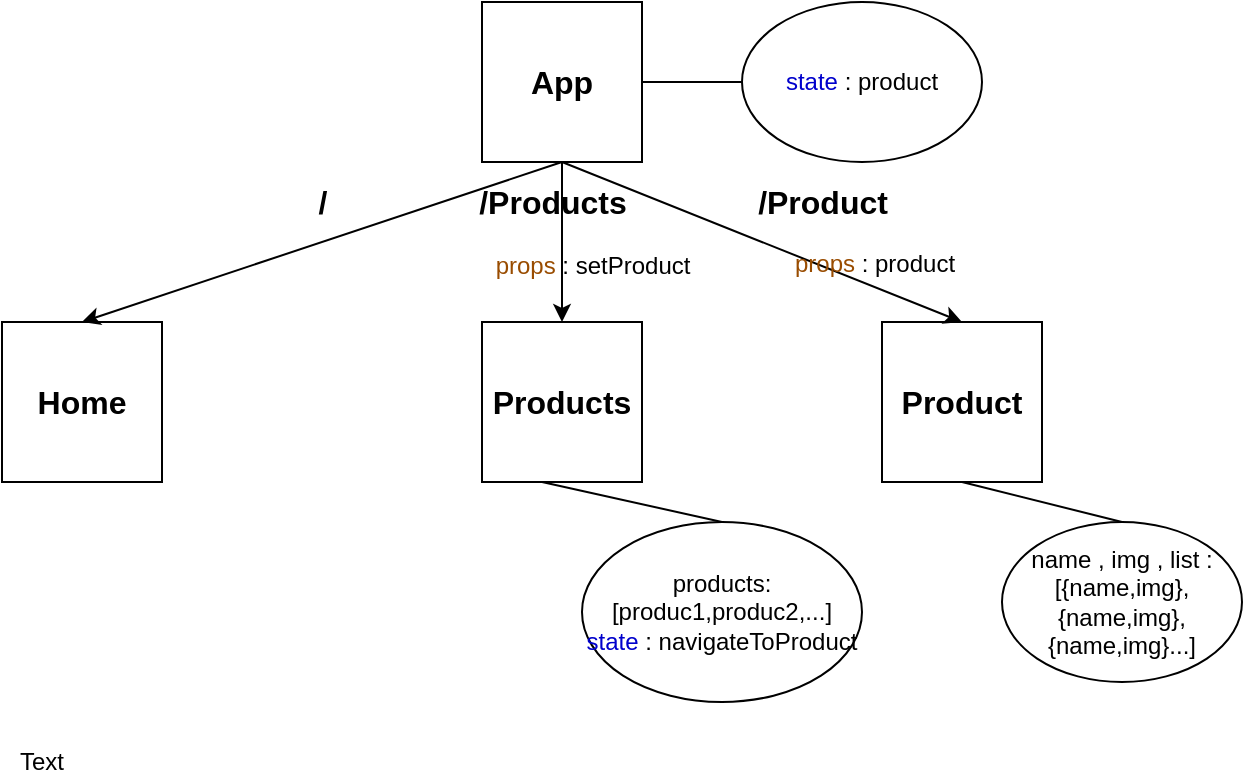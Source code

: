 <mxfile version="12.5.3" type="device"><diagram id="077kdlfYMolGuwz8Z1XD" name="Page-1"><mxGraphModel dx="766" dy="520" grid="1" gridSize="10" guides="1" tooltips="1" connect="1" arrows="1" fold="1" page="1" pageScale="1" pageWidth="850" pageHeight="1100" math="0" shadow="0"><root><mxCell id="0"/><mxCell id="1" parent="0"/><mxCell id="I_wcKjLHijIDxOqLmlWU-3" value="&lt;b&gt;&lt;font style=&quot;font-size: 16px&quot;&gt;App&lt;/font&gt;&lt;/b&gt;" style="whiteSpace=wrap;html=1;aspect=fixed;" parent="1" vertex="1"><mxGeometry x="360" y="40" width="80" height="80" as="geometry"/></mxCell><mxCell id="I_wcKjLHijIDxOqLmlWU-4" value="&lt;b&gt;&lt;font style=&quot;font-size: 16px&quot;&gt;Product&lt;/font&gt;&lt;/b&gt;" style="whiteSpace=wrap;html=1;aspect=fixed;" parent="1" vertex="1"><mxGeometry x="560" y="200" width="80" height="80" as="geometry"/></mxCell><mxCell id="I_wcKjLHijIDxOqLmlWU-5" value="&lt;b&gt;&lt;font style=&quot;font-size: 16px&quot;&gt;Products&lt;/font&gt;&lt;/b&gt;" style="whiteSpace=wrap;html=1;aspect=fixed;" parent="1" vertex="1"><mxGeometry x="360" y="200" width="80" height="80" as="geometry"/></mxCell><mxCell id="I_wcKjLHijIDxOqLmlWU-6" value="&lt;b&gt;&lt;font style=&quot;font-size: 16px&quot;&gt;Home&lt;/font&gt;&lt;/b&gt;" style="whiteSpace=wrap;html=1;aspect=fixed;" parent="1" vertex="1"><mxGeometry x="120" y="200" width="80" height="80" as="geometry"/></mxCell><mxCell id="I_wcKjLHijIDxOqLmlWU-7" value="" style="endArrow=classic;html=1;exitX=0.5;exitY=1;exitDx=0;exitDy=0;entryX=0.5;entryY=0;entryDx=0;entryDy=0;" parent="1" source="I_wcKjLHijIDxOqLmlWU-3" target="I_wcKjLHijIDxOqLmlWU-4" edge="1"><mxGeometry width="50" height="50" relative="1" as="geometry"><mxPoint x="120" y="350" as="sourcePoint"/><mxPoint x="170" y="300" as="targetPoint"/></mxGeometry></mxCell><mxCell id="I_wcKjLHijIDxOqLmlWU-8" value="" style="endArrow=classic;html=1;exitX=0.5;exitY=1;exitDx=0;exitDy=0;entryX=0.5;entryY=0;entryDx=0;entryDy=0;" parent="1" source="I_wcKjLHijIDxOqLmlWU-3" target="I_wcKjLHijIDxOqLmlWU-5" edge="1"><mxGeometry width="50" height="50" relative="1" as="geometry"><mxPoint x="410" y="130" as="sourcePoint"/><mxPoint x="610" y="210" as="targetPoint"/></mxGeometry></mxCell><mxCell id="I_wcKjLHijIDxOqLmlWU-9" value="" style="endArrow=classic;html=1;entryX=0.5;entryY=0;entryDx=0;entryDy=0;" parent="1" target="I_wcKjLHijIDxOqLmlWU-6" edge="1"><mxGeometry width="50" height="50" relative="1" as="geometry"><mxPoint x="400" y="120" as="sourcePoint"/><mxPoint x="410" y="210" as="targetPoint"/></mxGeometry></mxCell><mxCell id="I_wcKjLHijIDxOqLmlWU-10" value="name , img , list : [{name,img},{name,img},{name,img}...]" style="ellipse;whiteSpace=wrap;html=1;" parent="1" vertex="1"><mxGeometry x="620" y="300" width="120" height="80" as="geometry"/></mxCell><mxCell id="I_wcKjLHijIDxOqLmlWU-11" value="" style="endArrow=none;html=1;entryX=0.5;entryY=1;entryDx=0;entryDy=0;exitX=0.5;exitY=0;exitDx=0;exitDy=0;" parent="1" source="I_wcKjLHijIDxOqLmlWU-10" target="I_wcKjLHijIDxOqLmlWU-4" edge="1"><mxGeometry width="50" height="50" relative="1" as="geometry"><mxPoint x="120" y="450" as="sourcePoint"/><mxPoint x="170" y="400" as="targetPoint"/></mxGeometry></mxCell><mxCell id="I_wcKjLHijIDxOqLmlWU-12" value="products:[produc1,produc2,...]&lt;br&gt;&lt;font color=&quot;#0000cc&quot;&gt;state &lt;/font&gt;: navigateToProduct" style="ellipse;whiteSpace=wrap;html=1;" parent="1" vertex="1"><mxGeometry x="410" y="300" width="140" height="90" as="geometry"/></mxCell><mxCell id="I_wcKjLHijIDxOqLmlWU-13" value="" style="endArrow=none;html=1;entryX=0.5;entryY=1;entryDx=0;entryDy=0;exitX=0.5;exitY=0;exitDx=0;exitDy=0;" parent="1" source="I_wcKjLHijIDxOqLmlWU-12" edge="1"><mxGeometry width="50" height="50" relative="1" as="geometry"><mxPoint x="-90" y="450" as="sourcePoint"/><mxPoint x="390" y="280" as="targetPoint"/></mxGeometry></mxCell><mxCell id="I_wcKjLHijIDxOqLmlWU-14" value="&lt;font color=&quot;#0000cc&quot;&gt;state &lt;/font&gt;: product" style="ellipse;whiteSpace=wrap;html=1;" parent="1" vertex="1"><mxGeometry x="490" y="40" width="120" height="80" as="geometry"/></mxCell><mxCell id="I_wcKjLHijIDxOqLmlWU-16" value="" style="endArrow=none;html=1;entryX=0;entryY=0.5;entryDx=0;entryDy=0;exitX=1;exitY=0.5;exitDx=0;exitDy=0;" parent="1" source="I_wcKjLHijIDxOqLmlWU-3" target="I_wcKjLHijIDxOqLmlWU-14" edge="1"><mxGeometry width="50" height="50" relative="1" as="geometry"><mxPoint x="120" y="450" as="sourcePoint"/><mxPoint x="170" y="400" as="targetPoint"/></mxGeometry></mxCell><mxCell id="I_wcKjLHijIDxOqLmlWU-18" value="&lt;font color=&quot;#994c00&quot;&gt;props &lt;/font&gt;: product" style="text;html=1;align=center;verticalAlign=middle;resizable=0;points=[];autosize=1;" parent="1" vertex="1"><mxGeometry x="506" y="161" width="100" height="20" as="geometry"/></mxCell><mxCell id="I_wcKjLHijIDxOqLmlWU-20" value="&lt;font color=&quot;#994c00&quot;&gt;props &lt;/font&gt;: setProduct" style="text;html=1;align=center;verticalAlign=middle;resizable=0;points=[];autosize=1;" parent="1" vertex="1"><mxGeometry x="360" y="162" width="110" height="20" as="geometry"/></mxCell><mxCell id="5ULPDy1xjHOdcSoi4w_t-1" value="Text" style="text;html=1;strokeColor=none;fillColor=none;align=center;verticalAlign=middle;whiteSpace=wrap;rounded=0;" vertex="1" parent="1"><mxGeometry x="120" y="410" width="40" height="20" as="geometry"/></mxCell><mxCell id="5ULPDy1xjHOdcSoi4w_t-2" value="/" style="text;html=1;align=center;verticalAlign=middle;resizable=0;points=[];autosize=1;strokeWidth=3;fontStyle=1;fontSize=16;" vertex="1" parent="1"><mxGeometry x="270" y="130" width="20" height="20" as="geometry"/></mxCell><mxCell id="5ULPDy1xjHOdcSoi4w_t-5" value="/Products" style="text;html=1;align=center;verticalAlign=middle;resizable=0;points=[];autosize=1;strokeWidth=3;fontStyle=1;fontSize=16;" vertex="1" parent="1"><mxGeometry x="350" y="130" width="90" height="20" as="geometry"/></mxCell><mxCell id="5ULPDy1xjHOdcSoi4w_t-6" value="/Product" style="text;html=1;align=center;verticalAlign=middle;resizable=0;points=[];autosize=1;strokeWidth=3;fontStyle=1;fontSize=16;" vertex="1" parent="1"><mxGeometry x="490" y="130" width="80" height="20" as="geometry"/></mxCell></root></mxGraphModel></diagram></mxfile>